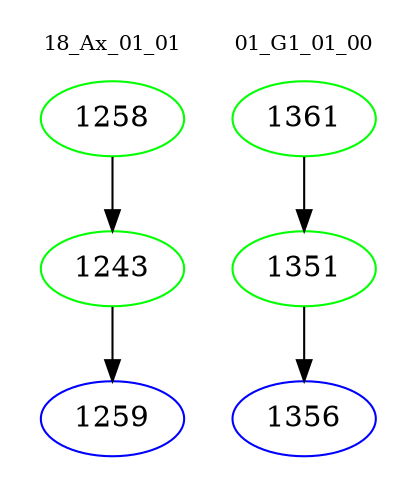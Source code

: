 digraph{
subgraph cluster_0 {
color = white
label = "18_Ax_01_01";
fontsize=10;
T0_1258 [label="1258", color="green"]
T0_1258 -> T0_1243 [color="black"]
T0_1243 [label="1243", color="green"]
T0_1243 -> T0_1259 [color="black"]
T0_1259 [label="1259", color="blue"]
}
subgraph cluster_1 {
color = white
label = "01_G1_01_00";
fontsize=10;
T1_1361 [label="1361", color="green"]
T1_1361 -> T1_1351 [color="black"]
T1_1351 [label="1351", color="green"]
T1_1351 -> T1_1356 [color="black"]
T1_1356 [label="1356", color="blue"]
}
}
